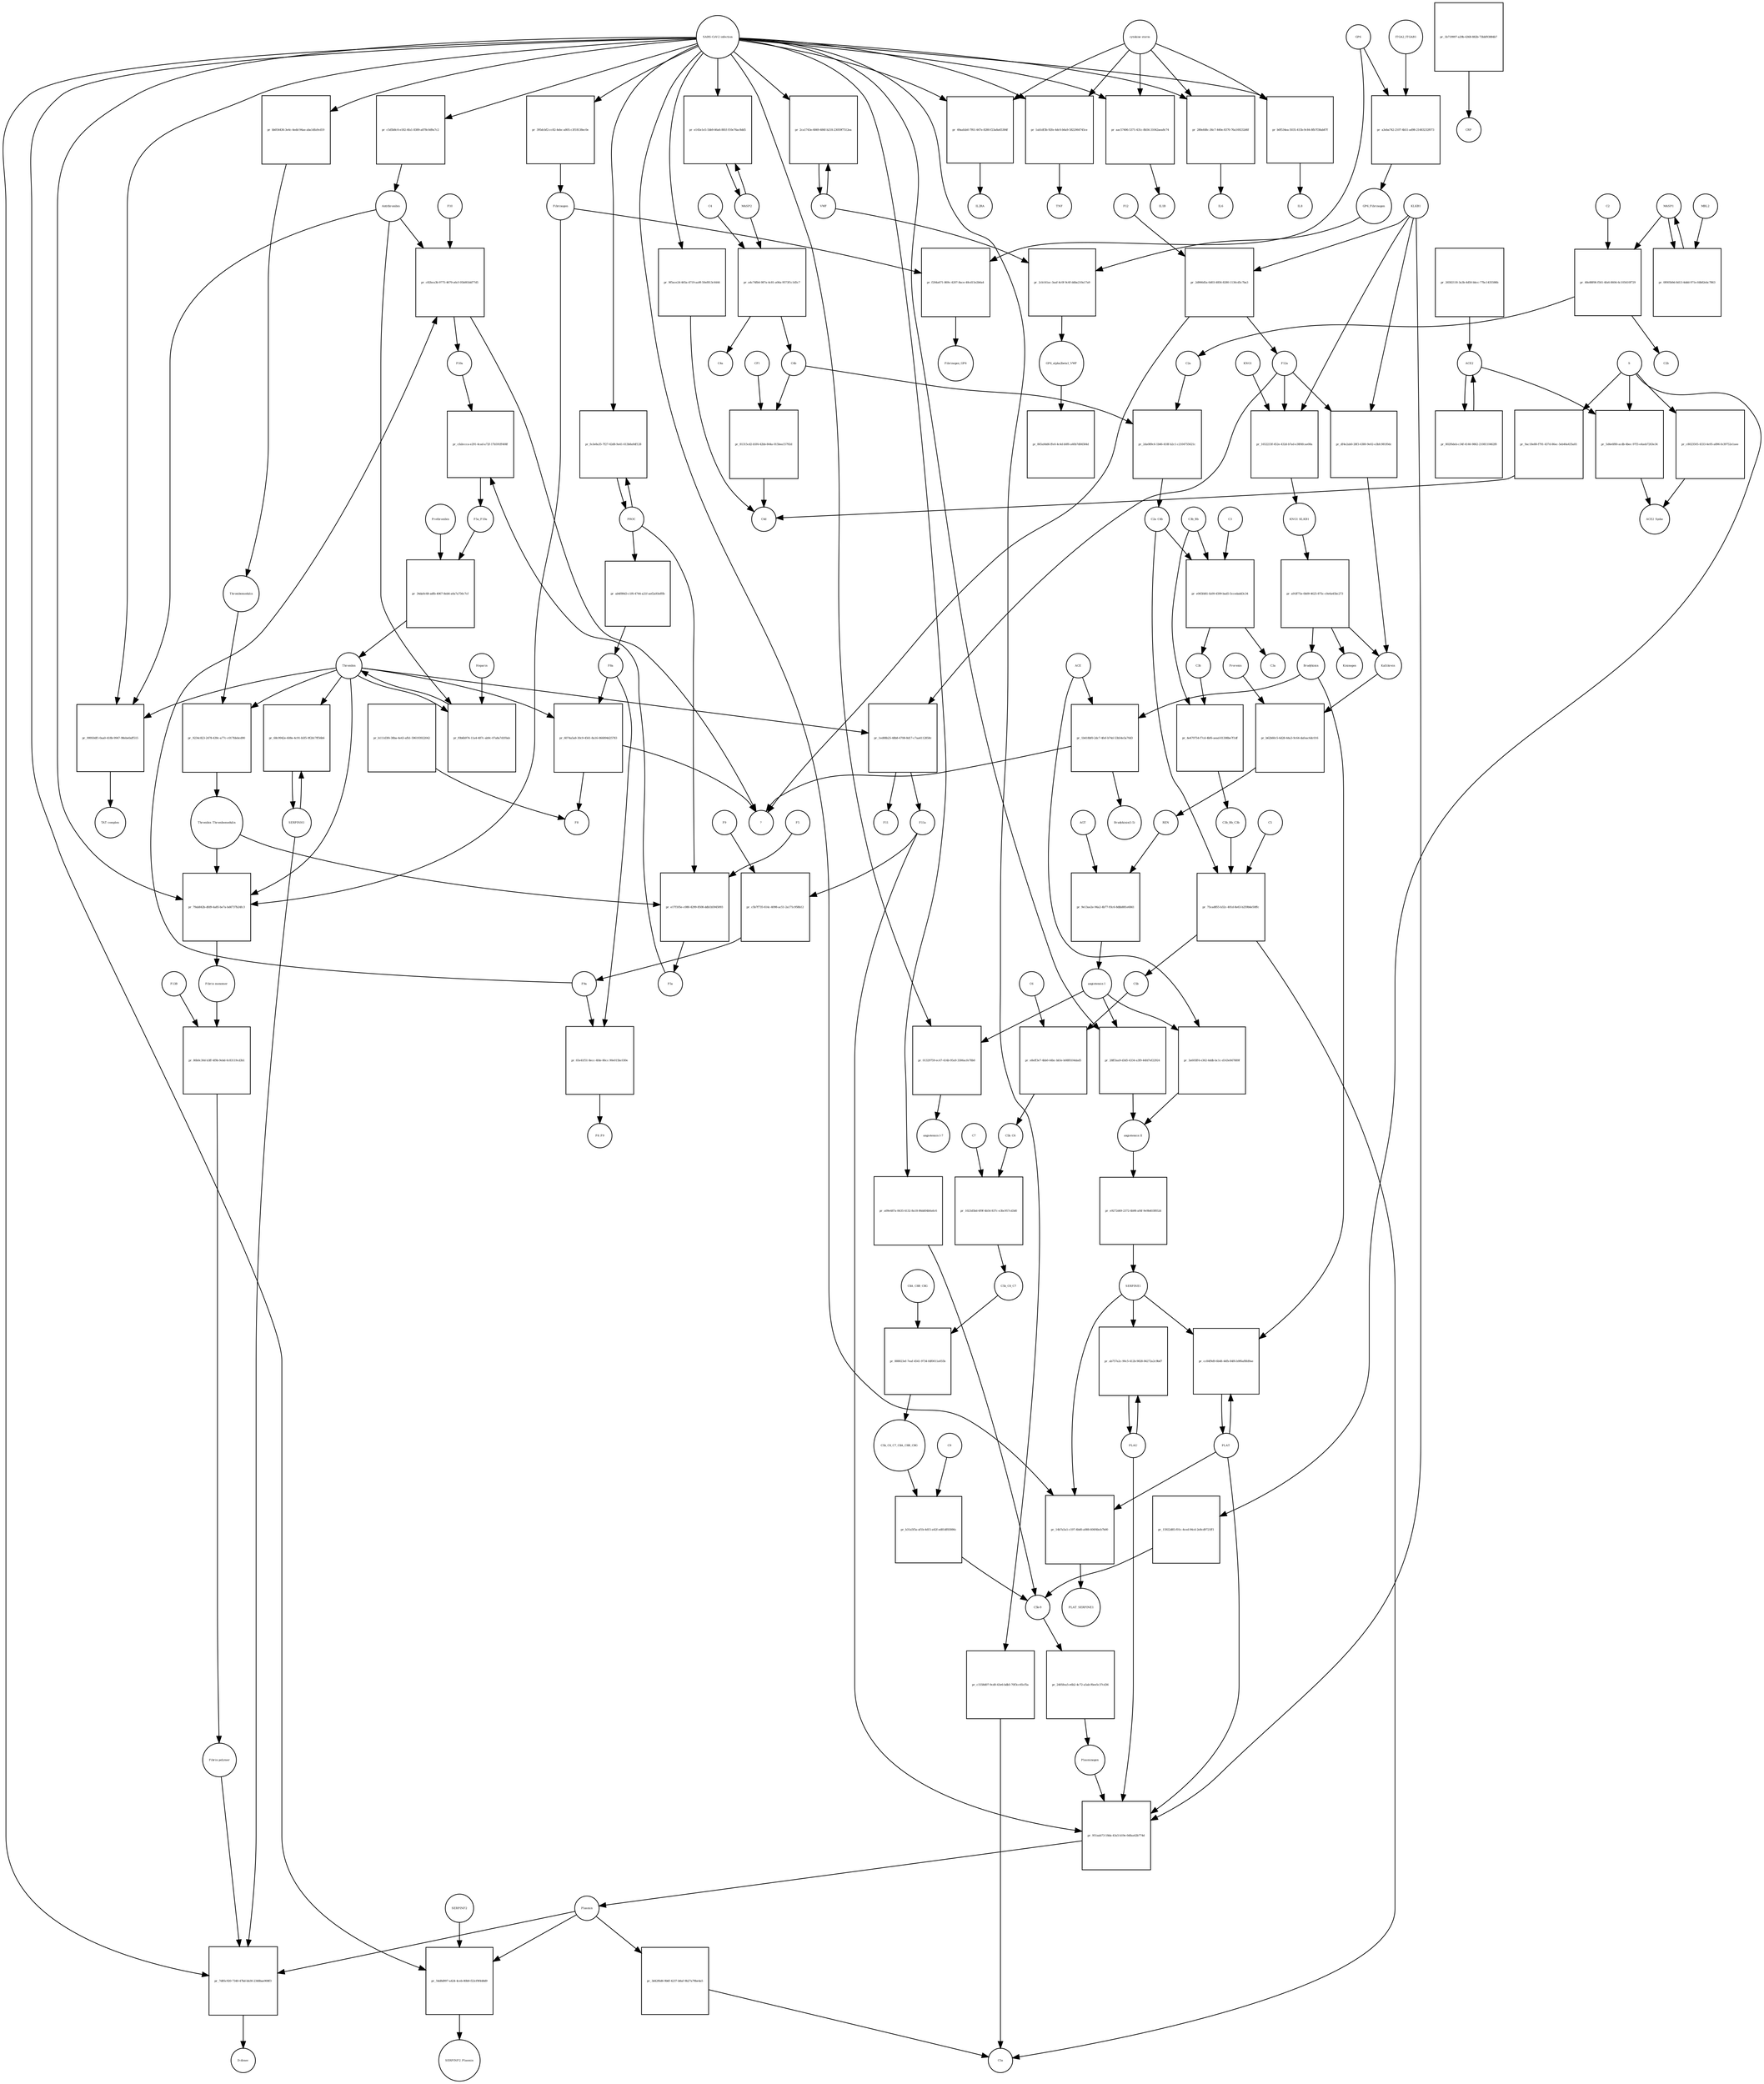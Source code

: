 strict digraph  {
C4b [annotation="", bipartite=0, cls=macromolecule, fontsize=4, label=C4b, shape=circle];
"pr_2da089c6-1b46-418f-b2c1-c2104755621c" [annotation="", bipartite=1, cls=process, fontsize=4, label="pr_2da089c6-1b46-418f-b2c1-c2104755621c", shape=square];
C2a [annotation="", bipartite=0, cls=macromolecule, fontsize=4, label=C2a, shape=circle];
C2a_C4b [annotation="", bipartite=0, cls=complex, fontsize=4, label=C2a_C4b, shape=circle];
C3b [annotation="", bipartite=0, cls=macromolecule, fontsize=4, label=C3b, shape=circle];
"pr_4e479754-f7cd-4bf6-aead-81308be7f1df" [annotation="", bipartite=1, cls=process, fontsize=4, label="pr_4e479754-f7cd-4bf6-aead-81308be7f1df", shape=square];
C3b_Bb [annotation="urn_miriam_pubmed_12440962|urn_miriam_brenda_3.4.21.47", bipartite=0, cls=complex, fontsize=4, label=C3b_Bb, shape=circle];
C3b_Bb_C3b [annotation="urn_miriam_pubmed_12440962|urn_miriam_brenda_34.4.21.47", bipartite=0, cls=complex, fontsize=4, label=C3b_Bb_C3b, shape=circle];
"pr_81315cd2-b5f4-42bb-844a-015bea15792d" [annotation="", bipartite=1, cls=process, fontsize=4, label="pr_81315cd2-b5f4-42bb-844a-015bea15792d", shape=square];
C4d [annotation="", bipartite=0, cls=macromolecule, fontsize=4, label=C4d, shape=circle];
CFI [annotation="urn_miriam_hgnc_HGNC%3A2771", bipartite=0, cls=macromolecule, fontsize=4, label=CFI, shape=circle];
"pr_b111d3f4-38ba-4e43-afb1-596193922042" [annotation="", bipartite=1, cls=process, fontsize=4, label="pr_b111d3f4-38ba-4e43-afb1-596193922042", shape=square];
F8 [annotation="urn_miriam_hgnc_HGNC%3A3546", bipartite=0, cls=macromolecule, fontsize=4, label=F8, shape=circle];
"pr_c5d5b8c0-e182-4fa1-8389-a878c0d9a7c2" [annotation="", bipartite=1, cls=process, fontsize=4, label="pr_c5d5b8c0-e182-4fa1-8389-a878c0d9a7c2", shape=square];
Antithrombin [annotation="urn_miriam_hgnc_HGNC%3A775", bipartite=0, cls=macromolecule, fontsize=4, label=Antithrombin, shape=circle];
"SARS-CoV-2 infection" [annotation=urn_miriam_taxonomy_2697049, bipartite=0, cls=phenotype, fontsize=4, label="SARS-CoV-2 infection", shape=circle];
S [annotation="urn_miriam_uniprot_P0DTC2|urn_miriam_uniprot_P59594", bipartite=0, cls=macromolecule, fontsize=4, label=S, shape=circle];
"pr_c8023505-4333-4e95-a896-fe39752e1aee" [annotation="", bipartite=1, cls="omitted process", fontsize=4, label="pr_c8023505-4333-4e95-a896-fe39752e1aee", shape=square];
ACE2_Spike [annotation="", bipartite=0, cls=complex, fontsize=4, label=ACE2_Spike, shape=circle];
Bradykinin [annotation="urn_miriam_obo.chebi_CHEBI%3A3165", bipartite=0, cls=macromolecule, fontsize=4, label=Bradykinin, shape=circle];
"pr_1b418bf0-2dc7-4fef-b74d-53b54e5a70d3" [annotation="", bipartite=1, cls=process, fontsize=4, label="pr_1b418bf0-2dc7-4fef-b74d-53b54e5a70d3", shape=square];
"Bradykinin(1-5)" [annotation="", bipartite=0, cls=macromolecule, fontsize=4, label="Bradykinin(1-5)", shape=circle];
"?" [annotation="", bipartite=0, cls=macromolecule, fontsize=4, label="?", shape=circle];
ACE [annotation="urn_miriam_hgnc_HGNC%3A2707", bipartite=0, cls=macromolecule, fontsize=4, label=ACE, shape=circle];
ACE2 [annotation="urn_miriam_hgnc_HGNC%3A13557", bipartite=0, cls=macromolecule, fontsize=4, label=ACE2, shape=circle];
"pr_802f6deb-c34f-4146-9862-2108110462f8" [annotation="", bipartite=1, cls=process, fontsize=4, label="pr_802f6deb-c34f-4146-9862-2108110462f8", shape=square];
"pr_5d4e6f80-acdb-4bec-97f3-e4aeb7263e34" [annotation="", bipartite=1, cls=process, fontsize=4, label="pr_5d4e6f80-acdb-4bec-97f3-e4aeb7263e34", shape=square];
"pr_26582118-3a3b-4d50-bbcc-77bc1435586b" [annotation="", bipartite=1, cls=process, fontsize=4, label="pr_26582118-3a3b-4d50-bbcc-77bc1435586b", shape=square];
"angiotensin I" [annotation="urn_miriam_obo.chebi_CHEBI%3A2718", bipartite=0, cls="simple chemical", fontsize=4, label="angiotensin I", shape=circle];
"pr_01329759-ec47-414b-95a9-3306acfe78b0" [annotation="", bipartite=1, cls=process, fontsize=4, label="pr_01329759-ec47-414b-95a9-3306acfe78b0", shape=square];
"angiotensin I-7" [annotation="urn_miriam_obo.chebi_CHEBI%3A55438", bipartite=0, cls="simple chemical", fontsize=4, label="angiotensin I-7", shape=circle];
"pr_9ac18e88-f791-437d-86ec-5eb46a435a81" [annotation="", bipartite=1, cls=process, fontsize=4, label="pr_9ac18e88-f791-437d-86ec-5eb46a435a81", shape=square];
"pr_15922d85-f01c-4ced-94cd-2e8cd9721ff1" [annotation="", bipartite=1, cls=process, fontsize=4, label="pr_15922d85-f01c-4ced-94cd-2e8cd9721ff1", shape=square];
"C5b-9" [annotation="", bipartite=0, cls=complex, fontsize=4, label="C5b-9", shape=circle];
"pr_1b719997-a29b-4368-882b-73bbf93884b7" [annotation="", bipartite=1, cls=process, fontsize=4, label="pr_1b719997-a29b-4368-882b-73bbf93884b7", shape=square];
CRP [annotation="urn_miriam_hgnc_HGNC%3A2367", bipartite=0, cls=macromolecule, fontsize=4, label=CRP, shape=circle];
VWF [annotation="", bipartite=0, cls=macromolecule, fontsize=4, label=VWF, shape=circle];
"pr_2ca1743e-6849-486f-b218-23059f7512ea" [annotation="", bipartite=1, cls=process, fontsize=4, label="pr_2ca1743e-6849-486f-b218-23059f7512ea", shape=square];
PROC [annotation="urn_miriam_hgnc_HGNC%3A9451", bipartite=0, cls=macromolecule, fontsize=4, label=PROC, shape=circle];
"pr_fe3e8a35-7f27-42d8-9a41-613b8a9df128" [annotation="", bipartite=1, cls=process, fontsize=4, label="pr_fe3e8a35-7f27-42d8-9a41-613b8a9df128", shape=square];
"pr_9f5ace24-465a-4719-aa9f-50ef813c6444" [annotation="", bipartite=1, cls=process, fontsize=4, label="pr_9f5ace24-465a-4719-aa9f-50ef813c6444", shape=square];
Plasmin [annotation="urn_miriam_hgnc_HGNC%3A9051", bipartite=0, cls=macromolecule, fontsize=4, label=Plasmin, shape=circle];
"pr_54d8d997-a424-4ceb-80b9-f22cf9f448d9" [annotation="", bipartite=1, cls=process, fontsize=4, label="pr_54d8d997-a424-4ceb-80b9-f22cf9f448d9", shape=square];
SERPINF2 [annotation="urn_miriam_hgnc_HGNC%3A9075", bipartite=0, cls=macromolecule, fontsize=4, label=SERPINF2, shape=circle];
SERPINF2_Plasmin [annotation="", bipartite=0, cls=complex, fontsize=4, label=SERPINF2_Plasmin, shape=circle];
"pr_bb054436-3e4c-4edd-94ae-aba1dfa9cd19" [annotation="", bipartite=1, cls=process, fontsize=4, label="pr_bb054436-3e4c-4edd-94ae-aba1dfa9cd19", shape=square];
Thrombomodulin [annotation="urn_miriam_hgnc_HGNC%3A11784", bipartite=0, cls=macromolecule, fontsize=4, label=Thrombomodulin, shape=circle];
KLKB1 [annotation=urn_miriam_hgnc_6371, bipartite=0, cls=macromolecule, fontsize=4, label=KLKB1, shape=circle];
"pr_df4e2ab0-28f3-4380-9e02-e3bfc981f0dc" [annotation="", bipartite=1, cls=process, fontsize=4, label="pr_df4e2ab0-28f3-4380-9e02-e3bfc981f0dc", shape=square];
Kallikrein [annotation=urn_miriam_hgnc_6371, bipartite=0, cls=macromolecule, fontsize=4, label=Kallikrein, shape=circle];
F12a [annotation="urn_miriam_hgnc_HGNC%3A3530", bipartite=0, cls=macromolecule, fontsize=4, label=F12a, shape=circle];
KNG1_KLKB1 [annotation=urn_miriam_pubmed_17598838, bipartite=0, cls=complex, fontsize=4, label=KNG1_KLKB1, shape=circle];
"pr_a91ff75e-0b09-4625-875c-c0e6a45bc273" [annotation="", bipartite=1, cls=process, fontsize=4, label="pr_a91ff75e-0b09-4625-875c-c0e6a45bc273", shape=square];
Kininogen [annotation="urn_miriam_hgnc_HGNC%3A6383", bipartite=0, cls=macromolecule, fontsize=4, label=Kininogen, shape=circle];
"pr_a09e487a-8435-4132-8a18-86dd04b0a6c6" [annotation="", bipartite=1, cls=process, fontsize=4, label="pr_a09e487a-8435-4132-8a18-86dd04b0a6c6", shape=square];
"pr_c1558d07-9cd0-43e6-bdb5-70f3cc65cf5a" [annotation="", bipartite=1, cls=process, fontsize=4, label="pr_c1558d07-9cd0-43e6-bdb5-70f3cc65cf5a", shape=square];
C5a [annotation="", bipartite=0, cls=macromolecule, fontsize=4, label=C5a, shape=circle];
PLAT [annotation="urn_miriam_hgnc_HGNC%3A9051", bipartite=0, cls=macromolecule, fontsize=4, label=PLAT, shape=circle];
"pr_cc84f9d9-6b48-44fb-84f6-b9f6af8fd9ae" [annotation="", bipartite=1, cls=process, fontsize=4, label="pr_cc84f9d9-6b48-44fb-84f6-b9f6af8fd9ae", shape=square];
SERPINE1 [annotation="urn_miriam_hgnc_HGNC%3A8593", bipartite=0, cls=macromolecule, fontsize=4, label=SERPINE1, shape=circle];
AGT [annotation="urn_miriam_hgnc_HGNC%3A333", bipartite=0, cls=macromolecule, fontsize=4, label=AGT, shape=circle];
"pr_9e13ae2e-94a2-4b77-93c6-8dbb881e6841" [annotation="", bipartite=1, cls=process, fontsize=4, label="pr_9e13ae2e-94a2-4b77-93c6-8dbb881e6841", shape=square];
REN [annotation="urn_miriam_hgnc_HGNC%3A9958", bipartite=0, cls=macromolecule, fontsize=4, label=REN, shape=circle];
C2 [annotation="urn_miriam_hgnc_HGNC%3A1248", bipartite=0, cls=macromolecule, fontsize=4, label=C2, shape=circle];
"pr_48e88f06-f561-4fa6-8604-6c105410f729" [annotation="", bipartite=1, cls=process, fontsize=4, label="pr_48e88f06-f561-4fa6-8604-6c105410f729", shape=square];
C2b [annotation="", bipartite=0, cls=macromolecule, fontsize=4, label=C2b, shape=circle];
MASP1 [annotation="", bipartite=0, cls=macromolecule, fontsize=4, label=MASP1, shape=circle];
MASP2 [annotation="", bipartite=0, cls=macromolecule, fontsize=4, label=MASP2, shape=circle];
"pr_e145e1e5-1bb9-46a6-881f-f10e76ac8dd5" [annotation="", bipartite=1, cls=process, fontsize=4, label="pr_e145e1e5-1bb9-46a6-881f-f10e76ac8dd5", shape=square];
"pr_0f005b9d-8d13-4ddd-971e-fdb82ebc7863" [annotation="", bipartite=1, cls=process, fontsize=4, label="pr_0f005b9d-8d13-4ddd-971e-fdb82ebc7863", shape=square];
MBL2 [annotation=urn_miriam_hgnc_6902, bipartite=0, cls=macromolecule, fontsize=4, label=MBL2, shape=circle];
F10 [annotation="urn_miriam_hgnc_HGNC%3A3528", bipartite=0, cls=macromolecule, fontsize=4, label=F10, shape=circle];
"pr_c82bca3b-9775-4679-a6cf-05b003dd77d5" [annotation="", bipartite=1, cls=process, fontsize=4, label="pr_c82bca3b-9775-4679-a6cf-05b003dd77d5", shape=square];
F10a [annotation="urn_miriam_hgnc_HGNC%3A3528", bipartite=0, cls=macromolecule, fontsize=4, label=F10a, shape=circle];
F9a [annotation="", bipartite=0, cls=macromolecule, fontsize=4, label=F9a, shape=circle];
C3 [annotation="urn_miriam_hgnc_HGNC%3A1318", bipartite=0, cls=macromolecule, fontsize=4, label=C3, shape=circle];
"pr_e065fd61-fa09-4599-bad5-5ccedadd3c34" [annotation="", bipartite=1, cls=process, fontsize=4, label="pr_e065fd61-fa09-4599-bad5-5ccedadd3c34", shape=square];
C3a [annotation="", bipartite=0, cls=macromolecule, fontsize=4, label=C3a, shape=circle];
Prorenin [annotation="", bipartite=0, cls=macromolecule, fontsize=4, label=Prorenin, shape=circle];
"pr_b62b60c5-6d28-44a3-9c64-dafeac6dc016" [annotation="", bipartite=1, cls=process, fontsize=4, label="pr_b62b60c5-6d28-44a3-9c64-dafeac6dc016", shape=square];
F8a [annotation="urn_miriam_hgnc_HGNC%3A3546", bipartite=0, cls=macromolecule, fontsize=4, label=F8a, shape=circle];
"pr_6074a5a8-30c9-4561-8a16-066894d25783" [annotation="", bipartite=1, cls=process, fontsize=4, label="pr_6074a5a8-30c9-4561-8a16-066894d25783", shape=square];
Thrombin [annotation="urn_miriam_hgnc_HGNC%3A3535", bipartite=0, cls=macromolecule, fontsize=4, label=Thrombin, shape=circle];
"pr_f0b6b974-11a4-487c-ab9c-07a8a7d1f0ab" [annotation="", bipartite=1, cls=process, fontsize=4, label="pr_f0b6b974-11a4-487c-ab9c-07a8a7d1f0ab", shape=square];
Heparin [annotation="urn_miriam_pubmed_708377|urn_miriam_obo.chebi_CHEBI%3A28304", bipartite=0, cls="simple chemical", fontsize=4, label=Heparin, shape=circle];
"pr_3a605ff4-e362-4ddb-bc1c-d143e847889f" [annotation="", bipartite=1, cls=process, fontsize=4, label="pr_3a605ff4-e362-4ddb-bc1c-d143e847889f", shape=square];
"angiotensin II" [annotation="urn_miriam_obo.chebi_CHEBI%3A2718", bipartite=0, cls="simple chemical", fontsize=4, label="angiotensin II", shape=circle];
PLAU [annotation="", bipartite=0, cls=macromolecule, fontsize=4, label=PLAU, shape=circle];
"pr_ab757a2c-90c5-412b-9828-84272a2c9bd7" [annotation="", bipartite=1, cls=process, fontsize=4, label="pr_ab757a2c-90c5-412b-9828-84272a2c9bd7", shape=square];
F12 [annotation="urn_miriam_hgnc_HGNC%3A3530", bipartite=0, cls=macromolecule, fontsize=4, label=F12, shape=circle];
"pr_2d966d5a-0d03-4856-8280-1130cd5c7ba3" [annotation="", bipartite=1, cls=process, fontsize=4, label="pr_2d966d5a-0d03-4856-8280-1130cd5c7ba3", shape=square];
"pr_1ed08b25-48b8-4708-8d17-c7aa4112858c" [annotation="", bipartite=1, cls=process, fontsize=4, label="pr_1ed08b25-48b8-4708-8d17-c7aa4112858c", shape=square];
F11 [annotation="urn_miriam_hgnc_HGNC%3A3529", bipartite=0, cls=macromolecule, fontsize=4, label=F11, shape=circle];
F11a [annotation="urn_miriam_hgnc_HGNC%3A3529", bipartite=0, cls=macromolecule, fontsize=4, label=F11a, shape=circle];
C4 [annotation="", bipartite=0, cls=macromolecule, fontsize=4, label=C4, shape=circle];
"pr_a4c74fb4-987a-4c81-a06a-9573f1c1d5c7" [annotation="", bipartite=1, cls=process, fontsize=4, label="pr_a4c74fb4-987a-4c81-a06a-9573f1c1d5c7", shape=square];
C4a [annotation="", bipartite=0, cls=macromolecule, fontsize=4, label=C4a, shape=circle];
"pr_14b7a5a1-c197-4bd0-a088-600f4bcb7b00" [annotation="", bipartite=1, cls=process, fontsize=4, label="pr_14b7a5a1-c197-4bd0-a088-600f4bcb7b00", shape=square];
PLAT_SERPINE1 [annotation=urn_miriam_pubmed_22449964, bipartite=0, cls=complex, fontsize=4, label=PLAT_SERPINE1, shape=circle];
"pr_65e41f51-8ecc-4fde-86cc-90e015bc030e" [annotation="", bipartite=1, cls=process, fontsize=4, label="pr_65e41f51-8ecc-4fde-86cc-90e015bc030e", shape=square];
F8_F9 [annotation=urn_miriam_pubmed_22471307, bipartite=0, cls=complex, fontsize=4, label=F8_F9, shape=circle];
"pr_cfabccca-e291-4cad-a72f-17b591ff408f" [annotation="", bipartite=1, cls=process, fontsize=4, label="pr_cfabccca-e291-4cad-a72f-17b591ff408f", shape=square];
F5a [annotation="urn_miriam_hgnc_HGNC%3A3542", bipartite=0, cls=macromolecule, fontsize=4, label=F5a, shape=circle];
F5a_F10a [annotation=urn_miriam_pubmed_2303476, bipartite=0, cls=complex, fontsize=4, label=F5a_F10a, shape=circle];
F5 [annotation="urn_miriam_hgnc_HGNC%3A3541", bipartite=0, cls=macromolecule, fontsize=4, label=F5, shape=circle];
"pr_e17f105e-c080-4299-8508-ddb1b5945093" [annotation="", bipartite=1, cls=process, fontsize=4, label="pr_e17f105e-c080-4299-8508-ddb1b5945093", shape=square];
Thrombin_Thrombomodulin [annotation="urn_miriam_pubmed_6282863|urn_miriam_taxonomy_9986", bipartite=0, cls=complex, fontsize=4, label=Thrombin_Thrombomodulin, shape=circle];
SERPINH1 [annotation="urn_miriam_hgnc_HGNC%3A1546", bipartite=0, cls=macromolecule, fontsize=4, label=SERPINH1, shape=circle];
"pr_68c9942e-608e-4c91-b5f5-9f2b17ff56b6" [annotation="", bipartite=1, cls=process, fontsize=4, label="pr_68c9942e-608e-4c91-b5f5-9f2b17ff56b6", shape=square];
Fibrinogen [annotation=urn_miriam_pubmed_19296670, bipartite=0, cls=complex, fontsize=4, label=Fibrinogen, shape=circle];
"pr_79ab842b-dfd9-4a85-be7a-bd4737b24fc3" [annotation="", bipartite=1, cls=process, fontsize=4, label="pr_79ab842b-dfd9-4a85-be7a-bd4737b24fc3", shape=square];
"Fibrin monomer" [annotation="", bipartite=0, cls=macromolecule, fontsize=4, label="Fibrin monomer", shape=circle];
C5 [annotation="urn_miriam_hgnc_HGNC%3A1331", bipartite=0, cls=macromolecule, fontsize=4, label=C5, shape=circle];
"pr_75cad855-b32c-401d-8e63-b259b6e50ffc" [annotation="", bipartite=1, cls=process, fontsize=4, label="pr_75cad855-b32c-401d-8e63-b259b6e50ffc", shape=square];
C5b [annotation="", bipartite=0, cls=macromolecule, fontsize=4, label=C5b, shape=circle];
"pr_e8eff3e7-4bb0-44bc-bb5e-b08f8104dad5" [annotation="", bipartite=1, cls=process, fontsize=4, label="pr_e8eff3e7-4bb0-44bc-bb5e-b08f8104dad5", shape=square];
C6 [annotation="urn_miriam_hgnc_HGNC%3A1339", bipartite=0, cls=macromolecule, fontsize=4, label=C6, shape=circle];
C5b_C6 [annotation="", bipartite=0, cls=complex, fontsize=4, label=C5b_C6, shape=circle];
"pr_1023d5bd-6f9f-4b54-837c-e3bc957cd3d0" [annotation="", bipartite=1, cls=process, fontsize=4, label="pr_1023d5bd-6f9f-4b54-837c-e3bc957cd3d0", shape=square];
C7 [annotation="urn_miriam_hgnc_HGNC%3A1346", bipartite=0, cls=macromolecule, fontsize=4, label=C7, shape=circle];
C5b_C6_C7 [annotation=urn_miriam_pubmed_28630159, bipartite=0, cls=complex, fontsize=4, label=C5b_C6_C7, shape=circle];
"pr_888023ef-7eaf-4541-9734-fdf0011a055b" [annotation="", bipartite=1, cls=process, fontsize=4, label="pr_888023ef-7eaf-4541-9734-fdf0011a055b", shape=square];
C8A_C8B_C8G [annotation="", bipartite=0, cls=complex, fontsize=4, label=C8A_C8B_C8G, shape=circle];
C5b_C6_C7_C8A_C8B_C8G [annotation=urn_miriam_pubmed_28630159, bipartite=0, cls=complex, fontsize=4, label=C5b_C6_C7_C8A_C8B_C8G, shape=circle];
"pr_b31a5f5a-af1b-4d15-a42f-ed81df83086c" [annotation="", bipartite=1, cls=process, fontsize=4, label="pr_b31a5f5a-af1b-4d15-a42f-ed81df83086c", shape=square];
C9 [annotation="urn_miriam_hgnc_HGNC%3A1358", bipartite=0, cls=macromolecule, fontsize=4, label=C9, shape=circle];
"pr_28ff3aa9-d3d5-4334-a3f9-44fd7ef22924" [annotation="", bipartite=1, cls=process, fontsize=4, label="pr_28ff3aa9-d3d5-4334-a3f9-44fd7ef22924", shape=square];
"pr_aac57406-5371-431c-8b56-31042aea8c74" [annotation="", bipartite=1, cls=process, fontsize=4, label="pr_aac57406-5371-431c-8b56-31042aea8c74", shape=square];
IL1B [annotation=urn_miriam_hgnc_5992, bipartite=0, cls=macromolecule, fontsize=4, label=IL1B, shape=circle];
"cytokine storm" [annotation=urn_miriam_pubmed_2504360, bipartite=0, cls=phenotype, fontsize=4, label="cytokine storm", shape=circle];
"pr_395dcbf2-cc82-4ebc-a805-c3f18138ec0e" [annotation="", bipartite=1, cls=process, fontsize=4, label="pr_395dcbf2-cc82-4ebc-a805-c3f18138ec0e", shape=square];
"pr_280efd8c-36c7-440e-8370-76a169232d6f" [annotation="", bipartite=1, cls=process, fontsize=4, label="pr_280efd8c-36c7-440e-8370-76a169232d6f", shape=square];
IL6 [annotation=urn_miriam_hgnc_6018, bipartite=0, cls=macromolecule, fontsize=4, label=IL6, shape=circle];
"pr_b0f534ea-5035-415b-9c84-8fb7f38ab87f" [annotation="", bipartite=1, cls=process, fontsize=4, label="pr_b0f534ea-5035-415b-9c84-8fb7f38ab87f", shape=square];
IL8 [annotation="urn_miriam_hgnc_HGNC%3A6025", bipartite=0, cls=macromolecule, fontsize=4, label=IL8, shape=circle];
"pr_49aafab0-7f61-447e-8280-f23a8a65384f" [annotation="", bipartite=1, cls=process, fontsize=4, label="pr_49aafab0-7f61-447e-8280-f23a8a65384f", shape=square];
IL2RA [annotation="urn_miriam_hgnc_HGNC%3A6008", bipartite=0, cls=macromolecule, fontsize=4, label=IL2RA, shape=circle];
Plasminogen [annotation="urn_miriam_hgnc_HGNC%3A9071", bipartite=0, cls=macromolecule, fontsize=4, label=Plasminogen, shape=circle];
"pr_951aab73-18da-43a5-b19e-0dfaa42b774d" [annotation="", bipartite=1, cls=process, fontsize=4, label="pr_951aab73-18da-43a5-b19e-0dfaa42b774d", shape=square];
"pr_99950df1-0aa0-418b-9947-98ebe0aff515" [annotation="", bipartite=1, cls=process, fontsize=4, label="pr_99950df1-0aa0-418b-9947-98ebe0aff515", shape=square];
"TAT complex" [annotation=urn_miriam_pubmed_22930518, bipartite=0, cls=complex, fontsize=4, label="TAT complex", shape=circle];
Prothrombin [annotation="urn_miriam_hgnc_HGNC%3A3535", bipartite=0, cls=macromolecule, fontsize=4, label=Prothrombin, shape=circle];
"pr_34da0c68-adfb-4067-8eb6-a0a7a756c7cf" [annotation="", bipartite=1, cls=process, fontsize=4, label="pr_34da0c68-adfb-4067-8eb6-a0a7a756c7cf", shape=square];
"pr_ab4f89d3-c1f6-4744-a21f-aef2a93efffb" [annotation="", bipartite=1, cls=process, fontsize=4, label="pr_ab4f89d3-c1f6-4744-a21f-aef2a93efffb", shape=square];
"pr_e9272d49-2372-4b98-af4f-9e9b403f852d" [annotation="", bipartite=1, cls=process, fontsize=4, label="pr_e9272d49-2372-4b98-af4f-9e9b403f852d", shape=square];
"pr_9234c823-2478-439c-a77c-c017fdebcd90" [annotation="", bipartite=1, cls=process, fontsize=4, label="pr_9234c823-2478-439c-a77c-c017fdebcd90", shape=square];
F9 [annotation="urn_miriam_hgnc_HGNC%3A35531", bipartite=0, cls=macromolecule, fontsize=4, label=F9, shape=circle];
"pr_c5b7f735-614c-4098-ac51-2a171c958b12" [annotation="", bipartite=1, cls=process, fontsize=4, label="pr_c5b7f735-614c-4098-ac51-2a171c958b12", shape=square];
"pr_1652233f-452e-432d-b7ad-e38f4fcae08a" [annotation="", bipartite=1, cls=process, fontsize=4, label="pr_1652233f-452e-432d-b7ad-e38f4fcae08a", shape=square];
KNG1 [annotation=urn_miriam_hgnc_6383, bipartite=0, cls=macromolecule, fontsize=4, label=KNG1, shape=circle];
"pr_2405fea5-e6b2-4c72-a5ab-f6ee5c37cd36" [annotation="", bipartite=1, cls=process, fontsize=4, label="pr_2405fea5-e6b2-4c72-a5ab-f6ee5c37cd36", shape=square];
"pr_3d42f6d6-9b6f-4237-b8af-9b27a79be4a5" [annotation="", bipartite=1, cls=process, fontsize=4, label="pr_3d42f6d6-9b6f-4237-b8af-9b27a79be4a5", shape=square];
"pr_1ab1df3b-92fe-4dc0-b6a9-5822064745ce" [annotation="", bipartite=1, cls=process, fontsize=4, label="pr_1ab1df3b-92fe-4dc0-b6a9-5822064745ce", shape=square];
TNF [annotation=urn_miriam_hgnc_11892, bipartite=0, cls=macromolecule, fontsize=4, label=TNF, shape=circle];
"pr_86b0c30d-b3ff-4f9b-9ebd-0c83119cd3b1" [annotation="", bipartite=1, cls=process, fontsize=4, label="pr_86b0c30d-b3ff-4f9b-9ebd-0c83119cd3b1", shape=square];
"Fibrin polymer" [annotation="", bipartite=0, cls=macromolecule, fontsize=4, label="Fibrin polymer", shape=circle];
F13B [annotation="", bipartite=0, cls=macromolecule, fontsize=4, label=F13B, shape=circle];
"pr_7d85c920-7340-47bd-bb30-2348bae908f3" [annotation="", bipartite=1, cls=process, fontsize=4, label="pr_7d85c920-7340-47bd-bb30-2348bae908f3", shape=square];
"D-dimer" [annotation=urn_miriam_pubmed_19008457, bipartite=0, cls=macromolecule, fontsize=4, label="D-dimer", shape=circle];
GP6_alpha2beta1_VWF [annotation="", bipartite=0, cls=complex, fontsize=4, label=GP6_alpha2beta1_VWF, shape=circle];
"pr_865a9dd6-ffe0-4c4d-b0f6-a40b7d84584d" [annotation="", bipartite=1, cls="omitted process", fontsize=4, label="pr_865a9dd6-ffe0-4c4d-b0f6-a40b7d84584d", shape=square];
GP6 [annotation=urn_miriam_hgnc_14388, bipartite=0, cls=macromolecule, fontsize=4, label=GP6, shape=circle];
"pr_a3eba742-2107-4b51-ad98-21483232f073" [annotation="", bipartite=1, cls=process, fontsize=4, label="pr_a3eba742-2107-4b51-ad98-21483232f073", shape=square];
ITGA2_ITGAB1 [annotation="urn_miriam_intact_EBI-16428357", bipartite=0, cls=complex, fontsize=4, label=ITGA2_ITGAB1, shape=circle];
GP6_Fibrinogen [annotation="", bipartite=0, cls=complex, fontsize=4, label=GP6_Fibrinogen, shape=circle];
"pr_2cb141ac-3aaf-4c0f-9c6f-ddba210a17a9" [annotation="", bipartite=1, cls=process, fontsize=4, label="pr_2cb141ac-3aaf-4c0f-9c6f-ddba210a17a9", shape=square];
"pr_f204a671-869c-4207-8ace-48cd15e2b6a4" [annotation="", bipartite=1, cls=process, fontsize=4, label="pr_f204a671-869c-4207-8ace-48cd15e2b6a4", shape=square];
Fibrinogen_GP6 [annotation=urn_miriam_pubmed_19296670, bipartite=0, cls=complex, fontsize=4, label=Fibrinogen_GP6, shape=circle];
C4b -> "pr_2da089c6-1b46-418f-b2c1-c2104755621c"  [annotation="", interaction_type=consumption];
C4b -> "pr_81315cd2-b5f4-42bb-844a-015bea15792d"  [annotation="", interaction_type=consumption];
"pr_2da089c6-1b46-418f-b2c1-c2104755621c" -> C2a_C4b  [annotation="", interaction_type=production];
C2a -> "pr_2da089c6-1b46-418f-b2c1-c2104755621c"  [annotation="", interaction_type=consumption];
C2a_C4b -> "pr_e065fd61-fa09-4599-bad5-5ccedadd3c34"  [annotation=urn_miriam_pubmed_12440962, interaction_type=catalysis];
C2a_C4b -> "pr_75cad855-b32c-401d-8e63-b259b6e50ffc"  [annotation=urn_miriam_pubmed_28630159, interaction_type=catalysis];
C3b -> "pr_4e479754-f7cd-4bf6-aead-81308be7f1df"  [annotation="", interaction_type=consumption];
"pr_4e479754-f7cd-4bf6-aead-81308be7f1df" -> C3b_Bb_C3b  [annotation="", interaction_type=production];
C3b_Bb -> "pr_4e479754-f7cd-4bf6-aead-81308be7f1df"  [annotation="", interaction_type=consumption];
C3b_Bb -> "pr_e065fd61-fa09-4599-bad5-5ccedadd3c34"  [annotation=urn_miriam_pubmed_12440962, interaction_type=catalysis];
C3b_Bb_C3b -> "pr_75cad855-b32c-401d-8e63-b259b6e50ffc"  [annotation=urn_miriam_pubmed_28630159, interaction_type=catalysis];
"pr_81315cd2-b5f4-42bb-844a-015bea15792d" -> C4d  [annotation="", interaction_type=production];
CFI -> "pr_81315cd2-b5f4-42bb-844a-015bea15792d"  [annotation=urn_miriam_pubmed_19362461, interaction_type=catalysis];
"pr_b111d3f4-38ba-4e43-afb1-596193922042" -> F8  [annotation="", interaction_type=production];
"pr_c5d5b8c0-e182-4fa1-8389-a878c0d9a7c2" -> Antithrombin  [annotation="", interaction_type=production];
Antithrombin -> "pr_c82bca3b-9775-4679-a6cf-05b003dd77d5"  [annotation="urn_miriam_pubmed_11551226|urn_miriam_pubmed_15853774", interaction_type=inhibition];
Antithrombin -> "pr_f0b6b974-11a4-487c-ab9c-07a8a7d1f0ab"  [annotation=urn_miriam_pubmed_15853774, interaction_type=inhibition];
Antithrombin -> "pr_99950df1-0aa0-418b-9947-98ebe0aff515"  [annotation="", interaction_type=consumption];
"SARS-CoV-2 infection" -> "pr_c5d5b8c0-e182-4fa1-8389-a878c0d9a7c2"  [annotation=urn_miriam_pubmed_32302438, interaction_type="necessary stimulation"];
"SARS-CoV-2 infection" -> "pr_01329759-ec47-414b-95a9-3306acfe78b0"  [annotation=urn_miriam_pubmed_23392115, interaction_type=inhibition];
"SARS-CoV-2 infection" -> "pr_2ca1743e-6849-486f-b218-23059f7512ea"  [annotation=urn_miriam_pubmed_32367170, interaction_type="necessary stimulation"];
"SARS-CoV-2 infection" -> "pr_fe3e8a35-7f27-42d8-9a41-613b8a9df128"  [annotation=urn_miriam_pubmed_32302438, interaction_type="necessary stimulation"];
"SARS-CoV-2 infection" -> "pr_9f5ace24-465a-4719-aa9f-50ef813c6444"  [annotation=urn_miriam_pubmed_32299776, interaction_type=stimulation];
"SARS-CoV-2 infection" -> "pr_54d8d997-a424-4ceb-80b9-f22cf9f448d9"  [annotation="urn_miriam_pubmed_2437112|urn_miriam_doi_10.1101%2F2020.04.25.20077842", interaction_type=stimulation];
"SARS-CoV-2 infection" -> "pr_bb054436-3e4c-4edd-94ae-aba1dfa9cd19"  [annotation="urn_miriam_doi_10.1101%2F2020.04.25.20077842", interaction_type="necessary stimulation"];
"SARS-CoV-2 infection" -> "pr_a09e487a-8435-4132-8a18-86dd04b0a6c6"  [annotation=urn_miriam_pmc_PMC7260598, interaction_type="necessary stimulation"];
"SARS-CoV-2 infection" -> "pr_c1558d07-9cd0-43e6-bdb5-70f3cc65cf5a"  [annotation=urn_miriam_pmc_PMC7260598, interaction_type="necessary stimulation"];
"SARS-CoV-2 infection" -> "pr_e145e1e5-1bb9-46a6-881f-f10e76ac8dd5"  [annotation="urn_miriam_pubmed_11290788|urn_miriam_pubmed_32299776", interaction_type=stimulation];
"SARS-CoV-2 infection" -> "pr_14b7a5a1-c197-4bd0-a088-600f4bcb7b00"  [annotation="urn_miriam_pubmed_22449964|urn_miriam_doi_10.1101%2F2020.04.25.20077842", interaction_type="necessary stimulation"];
"SARS-CoV-2 infection" -> "pr_79ab842b-dfd9-4a85-be7a-bd4737b24fc3"  [annotation="urn_miriam_pubmed_6282863|urn_miriam_pubmed_28228446|urn_miriam_pubmed_2117226", interaction_type="necessary stimulation"];
"SARS-CoV-2 infection" -> "pr_28ff3aa9-d3d5-4334-a3f9-44fd7ef22924"  [annotation=urn_miriam_pubmed_32048163, interaction_type=catalysis];
"SARS-CoV-2 infection" -> "pr_aac57406-5371-431c-8b56-31042aea8c74"  [annotation=urn_miriam_pubmed_32171193, interaction_type=stimulation];
"SARS-CoV-2 infection" -> "pr_395dcbf2-cc82-4ebc-a805-c3f18138ec0e"  [annotation="", interaction_type=consumption];
"SARS-CoV-2 infection" -> "pr_280efd8c-36c7-440e-8370-76a169232d6f"  [annotation=urn_miriam_pubmed_32286245, interaction_type=stimulation];
"SARS-CoV-2 infection" -> "pr_b0f534ea-5035-415b-9c84-8fb7f38ab87f"  [annotation=urn_miriam_pubmed_32286245, interaction_type=stimulation];
"SARS-CoV-2 infection" -> "pr_49aafab0-7f61-447e-8280-f23a8a65384f"  [annotation=urn_miriam_pubmed_32286245, interaction_type=stimulation];
"SARS-CoV-2 infection" -> "pr_99950df1-0aa0-418b-9947-98ebe0aff515"  [annotation="urn_miriam_pubmed_22930518|urn_miriam_doi_10.1101%2F2020.04.25.20077842", interaction_type="necessary stimulation"];
"SARS-CoV-2 infection" -> "pr_1ab1df3b-92fe-4dc0-b6a9-5822064745ce"  [annotation=urn_miriam_pubmed_32504360, interaction_type=stimulation];
"SARS-CoV-2 infection" -> "pr_7d85c920-7340-47bd-bb30-2348bae908f3"  [annotation="urn_miriam_pubmed_29096812|urn_miriam_pubmed_10574983|urn_miriam_pubmed_32172226", interaction_type="necessary stimulation"];
S -> "pr_c8023505-4333-4e95-a896-fe39752e1aee"  [annotation="", interaction_type=consumption];
S -> "pr_5d4e6f80-acdb-4bec-97f3-e4aeb7263e34"  [annotation="", interaction_type=consumption];
S -> "pr_9ac18e88-f791-437d-86ec-5eb46a435a81"  [annotation="", interaction_type=consumption];
S -> "pr_15922d85-f01c-4ced-94cd-2e8cd9721ff1"  [annotation="", interaction_type=consumption];
"pr_c8023505-4333-4e95-a896-fe39752e1aee" -> ACE2_Spike  [annotation="", interaction_type=production];
Bradykinin -> "pr_1b418bf0-2dc7-4fef-b74d-53b54e5a70d3"  [annotation="", interaction_type=consumption];
Bradykinin -> "pr_cc84f9d9-6b48-44fb-84f6-b9f6af8fd9ae"  [annotation="urn_miriam_pubmed_10373228|urn_miriam_pubmed_2769655", interaction_type=catalysis];
"pr_1b418bf0-2dc7-4fef-b74d-53b54e5a70d3" -> "Bradykinin(1-5)"  [annotation="", interaction_type=production];
"pr_1b418bf0-2dc7-4fef-b74d-53b54e5a70d3" -> "?"  [annotation="", interaction_type=production];
ACE -> "pr_1b418bf0-2dc7-4fef-b74d-53b54e5a70d3"  [annotation=urn_miriam_pubmed_10969042, interaction_type=catalysis];
ACE -> "pr_3a605ff4-e362-4ddb-bc1c-d143e847889f"  [annotation="urn_miriam_taxonomy_9606|urn_miriam_pubmed_190881|urn_miriam_pubmed_10969042", interaction_type=catalysis];
ACE2 -> "pr_802f6deb-c34f-4146-9862-2108110462f8"  [annotation="", interaction_type=consumption];
ACE2 -> "pr_5d4e6f80-acdb-4bec-97f3-e4aeb7263e34"  [annotation="", interaction_type=consumption];
"pr_802f6deb-c34f-4146-9862-2108110462f8" -> ACE2  [annotation="", interaction_type=production];
"pr_5d4e6f80-acdb-4bec-97f3-e4aeb7263e34" -> ACE2_Spike  [annotation="", interaction_type=production];
"pr_26582118-3a3b-4d50-bbcc-77bc1435586b" -> ACE2  [annotation="", interaction_type=production];
"angiotensin I" -> "pr_01329759-ec47-414b-95a9-3306acfe78b0"  [annotation="", interaction_type=consumption];
"angiotensin I" -> "pr_3a605ff4-e362-4ddb-bc1c-d143e847889f"  [annotation="", interaction_type=consumption];
"angiotensin I" -> "pr_28ff3aa9-d3d5-4334-a3f9-44fd7ef22924"  [annotation="", interaction_type=consumption];
"pr_01329759-ec47-414b-95a9-3306acfe78b0" -> "angiotensin I-7"  [annotation="", interaction_type=production];
"pr_9ac18e88-f791-437d-86ec-5eb46a435a81" -> C4d  [annotation="", interaction_type=production];
"pr_15922d85-f01c-4ced-94cd-2e8cd9721ff1" -> "C5b-9"  [annotation="", interaction_type=production];
"C5b-9" -> "pr_2405fea5-e6b2-4c72-a5ab-f6ee5c37cd36"  [annotation="", interaction_type=consumption];
"pr_1b719997-a29b-4368-882b-73bbf93884b7" -> CRP  [annotation="", interaction_type=production];
VWF -> "pr_2ca1743e-6849-486f-b218-23059f7512ea"  [annotation="", interaction_type=consumption];
VWF -> "pr_2cb141ac-3aaf-4c0f-9c6f-ddba210a17a9"  [annotation="", interaction_type=consumption];
"pr_2ca1743e-6849-486f-b218-23059f7512ea" -> VWF  [annotation="", interaction_type=production];
PROC -> "pr_fe3e8a35-7f27-42d8-9a41-613b8a9df128"  [annotation="", interaction_type=consumption];
PROC -> "pr_e17f105e-c080-4299-8508-ddb1b5945093"  [annotation="urn_miriam_pubmed_6282863|urn_miriam_pubmed_6572921|urn_miriam_pubmed_2322551", interaction_type=inhibition];
PROC -> "pr_ab4f89d3-c1f6-4744-a21f-aef2a93efffb"  [annotation="", interaction_type=consumption];
"pr_fe3e8a35-7f27-42d8-9a41-613b8a9df128" -> PROC  [annotation="", interaction_type=production];
"pr_9f5ace24-465a-4719-aa9f-50ef813c6444" -> C4d  [annotation="", interaction_type=production];
Plasmin -> "pr_54d8d997-a424-4ceb-80b9-f22cf9f448d9"  [annotation="", interaction_type=consumption];
Plasmin -> "pr_3d42f6d6-9b6f-4237-b8af-9b27a79be4a5"  [annotation="urn_miriam_pubmed_27077125|urn_miriam_taxonomy_10090", interaction_type="necessary stimulation"];
Plasmin -> "pr_7d85c920-7340-47bd-bb30-2348bae908f3"  [annotation="urn_miriam_pubmed_29096812|urn_miriam_pubmed_10574983|urn_miriam_pubmed_32172226", interaction_type=catalysis];
"pr_54d8d997-a424-4ceb-80b9-f22cf9f448d9" -> SERPINF2_Plasmin  [annotation="", interaction_type=production];
SERPINF2 -> "pr_54d8d997-a424-4ceb-80b9-f22cf9f448d9"  [annotation="", interaction_type=consumption];
"pr_bb054436-3e4c-4edd-94ae-aba1dfa9cd19" -> Thrombomodulin  [annotation="", interaction_type=production];
Thrombomodulin -> "pr_9234c823-2478-439c-a77c-c017fdebcd90"  [annotation="", interaction_type=consumption];
KLKB1 -> "pr_df4e2ab0-28f3-4380-9e02-e3bfc981f0dc"  [annotation="", interaction_type=consumption];
KLKB1 -> "pr_2d966d5a-0d03-4856-8280-1130cd5c7ba3"  [annotation=urn_miriam_pubmed_21304106, interaction_type=catalysis];
KLKB1 -> "pr_951aab73-18da-43a5-b19e-0dfaa42b774d"  [annotation=urn_miriam_pubmed_3850647, interaction_type=catalysis];
KLKB1 -> "pr_1652233f-452e-432d-b7ad-e38f4fcae08a"  [annotation="", interaction_type=consumption];
"pr_df4e2ab0-28f3-4380-9e02-e3bfc981f0dc" -> Kallikrein  [annotation="", interaction_type=production];
Kallikrein -> "pr_b62b60c5-6d28-44a3-9c64-dafeac6dc016"  [annotation=urn_miriam_pubmed_12793984, interaction_type=catalysis];
F12a -> "pr_df4e2ab0-28f3-4380-9e02-e3bfc981f0dc"  [annotation=urn_miriam_pubmed_21304106, interaction_type=catalysis];
F12a -> "pr_1ed08b25-48b8-4708-8d17-c7aa4112858c"  [annotation="", interaction_type=consumption];
F12a -> "pr_1652233f-452e-432d-b7ad-e38f4fcae08a"  [annotation=urn_miriam_pubmed_7944388, interaction_type=catalysis];
KNG1_KLKB1 -> "pr_a91ff75e-0b09-4625-875c-c0e6a45bc273"  [annotation=urn_miriam_isbn_9781482204049, interaction_type=catalysis];
"pr_a91ff75e-0b09-4625-875c-c0e6a45bc273" -> Kininogen  [annotation="", interaction_type=production];
"pr_a91ff75e-0b09-4625-875c-c0e6a45bc273" -> Bradykinin  [annotation="", interaction_type=production];
"pr_a91ff75e-0b09-4625-875c-c0e6a45bc273" -> Kallikrein  [annotation="", interaction_type=production];
"pr_a09e487a-8435-4132-8a18-86dd04b0a6c6" -> "C5b-9"  [annotation="", interaction_type=production];
"pr_c1558d07-9cd0-43e6-bdb5-70f3cc65cf5a" -> C5a  [annotation="", interaction_type=production];
PLAT -> "pr_cc84f9d9-6b48-44fb-84f6-b9f6af8fd9ae"  [annotation="", interaction_type=consumption];
PLAT -> "pr_14b7a5a1-c197-4bd0-a088-600f4bcb7b00"  [annotation="", interaction_type=consumption];
PLAT -> "pr_951aab73-18da-43a5-b19e-0dfaa42b774d"  [annotation=urn_miriam_pubmed_3850647, interaction_type=catalysis];
"pr_cc84f9d9-6b48-44fb-84f6-b9f6af8fd9ae" -> PLAT  [annotation="", interaction_type=production];
SERPINE1 -> "pr_cc84f9d9-6b48-44fb-84f6-b9f6af8fd9ae"  [annotation="urn_miriam_pubmed_10373228|urn_miriam_pubmed_2769655", interaction_type=inhibition];
SERPINE1 -> "pr_ab757a2c-90c5-412b-9828-84272a2c9bd7"  [annotation=urn_miriam_pubmed_21199867, interaction_type=inhibition];
SERPINE1 -> "pr_14b7a5a1-c197-4bd0-a088-600f4bcb7b00"  [annotation="", interaction_type=consumption];
AGT -> "pr_9e13ae2e-94a2-4b77-93c6-8dbb881e6841"  [annotation="", interaction_type=consumption];
"pr_9e13ae2e-94a2-4b77-93c6-8dbb881e6841" -> "angiotensin I"  [annotation="", interaction_type=production];
REN -> "pr_9e13ae2e-94a2-4b77-93c6-8dbb881e6841"  [annotation="urn_miriam_pubmed_10585461|urn_miriam_pubmed_30934934|urn_miriam_pubmed_6172448|urn_miriam_taxonomy_9606", interaction_type=catalysis];
C2 -> "pr_48e88f06-f561-4fa6-8604-6c105410f729"  [annotation="", interaction_type=consumption];
"pr_48e88f06-f561-4fa6-8604-6c105410f729" -> C2a  [annotation="", interaction_type=production];
"pr_48e88f06-f561-4fa6-8604-6c105410f729" -> C2b  [annotation="", interaction_type=production];
MASP1 -> "pr_48e88f06-f561-4fa6-8604-6c105410f729"  [annotation=urn_miriam_pubmed_10946292, interaction_type=catalysis];
MASP1 -> "pr_0f005b9d-8d13-4ddd-971e-fdb82ebc7863"  [annotation="", interaction_type=consumption];
MASP2 -> "pr_e145e1e5-1bb9-46a6-881f-f10e76ac8dd5"  [annotation="", interaction_type=consumption];
MASP2 -> "pr_a4c74fb4-987a-4c81-a06a-9573f1c1d5c7"  [annotation=urn_miriam_pubmed_21664989, interaction_type=catalysis];
"pr_e145e1e5-1bb9-46a6-881f-f10e76ac8dd5" -> MASP2  [annotation="", interaction_type=production];
"pr_0f005b9d-8d13-4ddd-971e-fdb82ebc7863" -> MASP1  [annotation="", interaction_type=production];
MBL2 -> "pr_0f005b9d-8d13-4ddd-971e-fdb82ebc7863"  [annotation=urn_miriam_pubmed_11290788, interaction_type=stimulation];
F10 -> "pr_c82bca3b-9775-4679-a6cf-05b003dd77d5"  [annotation="", interaction_type=consumption];
"pr_c82bca3b-9775-4679-a6cf-05b003dd77d5" -> F10a  [annotation="", interaction_type=production];
"pr_c82bca3b-9775-4679-a6cf-05b003dd77d5" -> "?"  [annotation="", interaction_type=production];
F10a -> "pr_cfabccca-e291-4cad-a72f-17b591ff408f"  [annotation="", interaction_type=consumption];
F9a -> "pr_c82bca3b-9775-4679-a6cf-05b003dd77d5"  [annotation="urn_miriam_pubmed_11551226|urn_miriam_pubmed_15853774", interaction_type=catalysis];
F9a -> "pr_65e41f51-8ecc-4fde-86cc-90e015bc030e"  [annotation="", interaction_type=consumption];
C3 -> "pr_e065fd61-fa09-4599-bad5-5ccedadd3c34"  [annotation="", interaction_type=consumption];
"pr_e065fd61-fa09-4599-bad5-5ccedadd3c34" -> C3a  [annotation="", interaction_type=production];
"pr_e065fd61-fa09-4599-bad5-5ccedadd3c34" -> C3b  [annotation="", interaction_type=production];
Prorenin -> "pr_b62b60c5-6d28-44a3-9c64-dafeac6dc016"  [annotation="", interaction_type=consumption];
"pr_b62b60c5-6d28-44a3-9c64-dafeac6dc016" -> REN  [annotation="", interaction_type=production];
F8a -> "pr_6074a5a8-30c9-4561-8a16-066894d25783"  [annotation="", interaction_type=consumption];
F8a -> "pr_65e41f51-8ecc-4fde-86cc-90e015bc030e"  [annotation="", interaction_type=consumption];
"pr_6074a5a8-30c9-4561-8a16-066894d25783" -> F8  [annotation="", interaction_type=production];
"pr_6074a5a8-30c9-4561-8a16-066894d25783" -> "?"  [annotation="", interaction_type=production];
Thrombin -> "pr_6074a5a8-30c9-4561-8a16-066894d25783"  [annotation=urn_miriam_pubmed_15746105, interaction_type=catalysis];
Thrombin -> "pr_f0b6b974-11a4-487c-ab9c-07a8a7d1f0ab"  [annotation="", interaction_type=consumption];
Thrombin -> "pr_1ed08b25-48b8-4708-8d17-c7aa4112858c"  [annotation="urn_miriam_pubmed_21304106|urn_miriam_pubmed_8631976", interaction_type=catalysis];
Thrombin -> "pr_68c9942e-608e-4c91-b5f5-9f2b17ff56b6"  [annotation=urn_miriam_pubmed_23809134, interaction_type=catalysis];
Thrombin -> "pr_79ab842b-dfd9-4a85-be7a-bd4737b24fc3"  [annotation="urn_miriam_pubmed_6282863|urn_miriam_pubmed_28228446|urn_miriam_pubmed_2117226", interaction_type=catalysis];
Thrombin -> "pr_99950df1-0aa0-418b-9947-98ebe0aff515"  [annotation="", interaction_type=consumption];
Thrombin -> "pr_9234c823-2478-439c-a77c-c017fdebcd90"  [annotation="", interaction_type=consumption];
"pr_f0b6b974-11a4-487c-ab9c-07a8a7d1f0ab" -> Thrombin  [annotation="", interaction_type=production];
Heparin -> "pr_f0b6b974-11a4-487c-ab9c-07a8a7d1f0ab"  [annotation=urn_miriam_pubmed_15853774, interaction_type=catalysis];
"pr_3a605ff4-e362-4ddb-bc1c-d143e847889f" -> "angiotensin II"  [annotation="", interaction_type=production];
"angiotensin II" -> "pr_e9272d49-2372-4b98-af4f-9e9b403f852d"  [annotation="", interaction_type=consumption];
PLAU -> "pr_ab757a2c-90c5-412b-9828-84272a2c9bd7"  [annotation="", interaction_type=consumption];
PLAU -> "pr_951aab73-18da-43a5-b19e-0dfaa42b774d"  [annotation=urn_miriam_pubmed_3850647, interaction_type=catalysis];
"pr_ab757a2c-90c5-412b-9828-84272a2c9bd7" -> PLAU  [annotation="", interaction_type=production];
F12 -> "pr_2d966d5a-0d03-4856-8280-1130cd5c7ba3"  [annotation="", interaction_type=consumption];
"pr_2d966d5a-0d03-4856-8280-1130cd5c7ba3" -> F12a  [annotation="", interaction_type=production];
"pr_2d966d5a-0d03-4856-8280-1130cd5c7ba3" -> "?"  [annotation="", interaction_type=production];
"pr_1ed08b25-48b8-4708-8d17-c7aa4112858c" -> F11  [annotation="", interaction_type=production];
"pr_1ed08b25-48b8-4708-8d17-c7aa4112858c" -> F11a  [annotation="", interaction_type=production];
F11a -> "pr_951aab73-18da-43a5-b19e-0dfaa42b774d"  [annotation=urn_miriam_pubmed_3850647, interaction_type=catalysis];
F11a -> "pr_c5b7f735-614c-4098-ac51-2a171c958b12"  [annotation=urn_miriam_pubmed_9100000, interaction_type=catalysis];
C4 -> "pr_a4c74fb4-987a-4c81-a06a-9573f1c1d5c7"  [annotation="", interaction_type=consumption];
"pr_a4c74fb4-987a-4c81-a06a-9573f1c1d5c7" -> C4b  [annotation="", interaction_type=production];
"pr_a4c74fb4-987a-4c81-a06a-9573f1c1d5c7" -> C4a  [annotation="", interaction_type=production];
"pr_14b7a5a1-c197-4bd0-a088-600f4bcb7b00" -> PLAT_SERPINE1  [annotation="", interaction_type=production];
"pr_65e41f51-8ecc-4fde-86cc-90e015bc030e" -> F8_F9  [annotation="", interaction_type=production];
"pr_cfabccca-e291-4cad-a72f-17b591ff408f" -> F5a_F10a  [annotation="", interaction_type=production];
F5a -> "pr_cfabccca-e291-4cad-a72f-17b591ff408f"  [annotation="", interaction_type=consumption];
F5a_F10a -> "pr_34da0c68-adfb-4067-8eb6-a0a7a756c7cf"  [annotation="urn_miriam_pubmed_4430674|urn_miriam_pubmed_3818642", interaction_type=catalysis];
F5 -> "pr_e17f105e-c080-4299-8508-ddb1b5945093"  [annotation="", interaction_type=consumption];
"pr_e17f105e-c080-4299-8508-ddb1b5945093" -> F5a  [annotation="", interaction_type=production];
Thrombin_Thrombomodulin -> "pr_e17f105e-c080-4299-8508-ddb1b5945093"  [annotation="urn_miriam_pubmed_6282863|urn_miriam_pubmed_6572921|urn_miriam_pubmed_2322551", interaction_type=inhibition];
Thrombin_Thrombomodulin -> "pr_79ab842b-dfd9-4a85-be7a-bd4737b24fc3"  [annotation="urn_miriam_pubmed_6282863|urn_miriam_pubmed_28228446|urn_miriam_pubmed_2117226", interaction_type=inhibition];
SERPINH1 -> "pr_68c9942e-608e-4c91-b5f5-9f2b17ff56b6"  [annotation="", interaction_type=consumption];
SERPINH1 -> "pr_7d85c920-7340-47bd-bb30-2348bae908f3"  [annotation="urn_miriam_pubmed_29096812|urn_miriam_pubmed_10574983|urn_miriam_pubmed_32172226", interaction_type=catalysis];
"pr_68c9942e-608e-4c91-b5f5-9f2b17ff56b6" -> SERPINH1  [annotation="", interaction_type=production];
Fibrinogen -> "pr_79ab842b-dfd9-4a85-be7a-bd4737b24fc3"  [annotation="", interaction_type=consumption];
Fibrinogen -> "pr_f204a671-869c-4207-8ace-48cd15e2b6a4"  [annotation="", interaction_type=consumption];
"pr_79ab842b-dfd9-4a85-be7a-bd4737b24fc3" -> "Fibrin monomer"  [annotation="", interaction_type=production];
"Fibrin monomer" -> "pr_86b0c30d-b3ff-4f9b-9ebd-0c83119cd3b1"  [annotation="", interaction_type=consumption];
C5 -> "pr_75cad855-b32c-401d-8e63-b259b6e50ffc"  [annotation="", interaction_type=consumption];
"pr_75cad855-b32c-401d-8e63-b259b6e50ffc" -> C5b  [annotation="", interaction_type=production];
"pr_75cad855-b32c-401d-8e63-b259b6e50ffc" -> C5a  [annotation="", interaction_type=production];
C5b -> "pr_e8eff3e7-4bb0-44bc-bb5e-b08f8104dad5"  [annotation="", interaction_type=consumption];
"pr_e8eff3e7-4bb0-44bc-bb5e-b08f8104dad5" -> C5b_C6  [annotation="", interaction_type=production];
C6 -> "pr_e8eff3e7-4bb0-44bc-bb5e-b08f8104dad5"  [annotation="", interaction_type=consumption];
C5b_C6 -> "pr_1023d5bd-6f9f-4b54-837c-e3bc957cd3d0"  [annotation="", interaction_type=consumption];
"pr_1023d5bd-6f9f-4b54-837c-e3bc957cd3d0" -> C5b_C6_C7  [annotation="", interaction_type=production];
C7 -> "pr_1023d5bd-6f9f-4b54-837c-e3bc957cd3d0"  [annotation="", interaction_type=consumption];
C5b_C6_C7 -> "pr_888023ef-7eaf-4541-9734-fdf0011a055b"  [annotation="", interaction_type=consumption];
"pr_888023ef-7eaf-4541-9734-fdf0011a055b" -> C5b_C6_C7_C8A_C8B_C8G  [annotation="", interaction_type=production];
C8A_C8B_C8G -> "pr_888023ef-7eaf-4541-9734-fdf0011a055b"  [annotation="", interaction_type=consumption];
C5b_C6_C7_C8A_C8B_C8G -> "pr_b31a5f5a-af1b-4d15-a42f-ed81df83086c"  [annotation="", interaction_type=consumption];
"pr_b31a5f5a-af1b-4d15-a42f-ed81df83086c" -> "C5b-9"  [annotation="", interaction_type=production];
C9 -> "pr_b31a5f5a-af1b-4d15-a42f-ed81df83086c"  [annotation="", interaction_type=consumption];
"pr_28ff3aa9-d3d5-4334-a3f9-44fd7ef22924" -> "angiotensin II"  [annotation="", interaction_type=production];
"pr_aac57406-5371-431c-8b56-31042aea8c74" -> IL1B  [annotation="", interaction_type=production];
"cytokine storm" -> "pr_aac57406-5371-431c-8b56-31042aea8c74"  [annotation=urn_miriam_pubmed_32171193, interaction_type=stimulation];
"cytokine storm" -> "pr_280efd8c-36c7-440e-8370-76a169232d6f"  [annotation=urn_miriam_pubmed_32286245, interaction_type=stimulation];
"cytokine storm" -> "pr_b0f534ea-5035-415b-9c84-8fb7f38ab87f"  [annotation=urn_miriam_pubmed_32286245, interaction_type=stimulation];
"cytokine storm" -> "pr_49aafab0-7f61-447e-8280-f23a8a65384f"  [annotation=urn_miriam_pubmed_32286245, interaction_type=stimulation];
"cytokine storm" -> "pr_1ab1df3b-92fe-4dc0-b6a9-5822064745ce"  [annotation=urn_miriam_pubmed_32504360, interaction_type=stimulation];
"pr_395dcbf2-cc82-4ebc-a805-c3f18138ec0e" -> Fibrinogen  [annotation="", interaction_type=production];
"pr_280efd8c-36c7-440e-8370-76a169232d6f" -> IL6  [annotation="", interaction_type=production];
"pr_b0f534ea-5035-415b-9c84-8fb7f38ab87f" -> IL8  [annotation="", interaction_type=production];
"pr_49aafab0-7f61-447e-8280-f23a8a65384f" -> IL2RA  [annotation="", interaction_type=production];
Plasminogen -> "pr_951aab73-18da-43a5-b19e-0dfaa42b774d"  [annotation="", interaction_type=consumption];
"pr_951aab73-18da-43a5-b19e-0dfaa42b774d" -> Plasmin  [annotation="", interaction_type=production];
"pr_99950df1-0aa0-418b-9947-98ebe0aff515" -> "TAT complex"  [annotation="", interaction_type=production];
Prothrombin -> "pr_34da0c68-adfb-4067-8eb6-a0a7a756c7cf"  [annotation="", interaction_type=consumption];
"pr_34da0c68-adfb-4067-8eb6-a0a7a756c7cf" -> Thrombin  [annotation="", interaction_type=production];
"pr_ab4f89d3-c1f6-4744-a21f-aef2a93efffb" -> F8a  [annotation="", interaction_type=production];
"pr_e9272d49-2372-4b98-af4f-9e9b403f852d" -> SERPINE1  [annotation="", interaction_type=production];
"pr_9234c823-2478-439c-a77c-c017fdebcd90" -> Thrombin_Thrombomodulin  [annotation="", interaction_type=production];
F9 -> "pr_c5b7f735-614c-4098-ac51-2a171c958b12"  [annotation="", interaction_type=consumption];
"pr_c5b7f735-614c-4098-ac51-2a171c958b12" -> F9a  [annotation="", interaction_type=production];
"pr_1652233f-452e-432d-b7ad-e38f4fcae08a" -> KNG1_KLKB1  [annotation="", interaction_type=production];
KNG1 -> "pr_1652233f-452e-432d-b7ad-e38f4fcae08a"  [annotation="", interaction_type=consumption];
"pr_2405fea5-e6b2-4c72-a5ab-f6ee5c37cd36" -> Plasminogen  [annotation="", interaction_type=production];
"pr_3d42f6d6-9b6f-4237-b8af-9b27a79be4a5" -> C5a  [annotation="", interaction_type=production];
"pr_1ab1df3b-92fe-4dc0-b6a9-5822064745ce" -> TNF  [annotation="", interaction_type=production];
"pr_86b0c30d-b3ff-4f9b-9ebd-0c83119cd3b1" -> "Fibrin polymer"  [annotation="", interaction_type=production];
"Fibrin polymer" -> "pr_7d85c920-7340-47bd-bb30-2348bae908f3"  [annotation="", interaction_type=consumption];
F13B -> "pr_86b0c30d-b3ff-4f9b-9ebd-0c83119cd3b1"  [annotation="urn_miriam_pubmed_29096812|urn_miriam_pubmed_7577232", interaction_type=catalysis];
"pr_7d85c920-7340-47bd-bb30-2348bae908f3" -> "D-dimer"  [annotation="", interaction_type=production];
GP6_alpha2beta1_VWF -> "pr_865a9dd6-ffe0-4c4d-b0f6-a40b7d84584d"  [annotation="", interaction_type=consumption];
GP6 -> "pr_a3eba742-2107-4b51-ad98-21483232f073"  [annotation="", interaction_type=consumption];
GP6 -> "pr_f204a671-869c-4207-8ace-48cd15e2b6a4"  [annotation="", interaction_type=consumption];
"pr_a3eba742-2107-4b51-ad98-21483232f073" -> GP6_Fibrinogen  [annotation="", interaction_type=production];
ITGA2_ITGAB1 -> "pr_a3eba742-2107-4b51-ad98-21483232f073"  [annotation="", interaction_type=consumption];
GP6_Fibrinogen -> "pr_2cb141ac-3aaf-4c0f-9c6f-ddba210a17a9"  [annotation="", interaction_type=consumption];
"pr_2cb141ac-3aaf-4c0f-9c6f-ddba210a17a9" -> GP6_alpha2beta1_VWF  [annotation="", interaction_type=production];
"pr_f204a671-869c-4207-8ace-48cd15e2b6a4" -> Fibrinogen_GP6  [annotation="", interaction_type=production];
}
